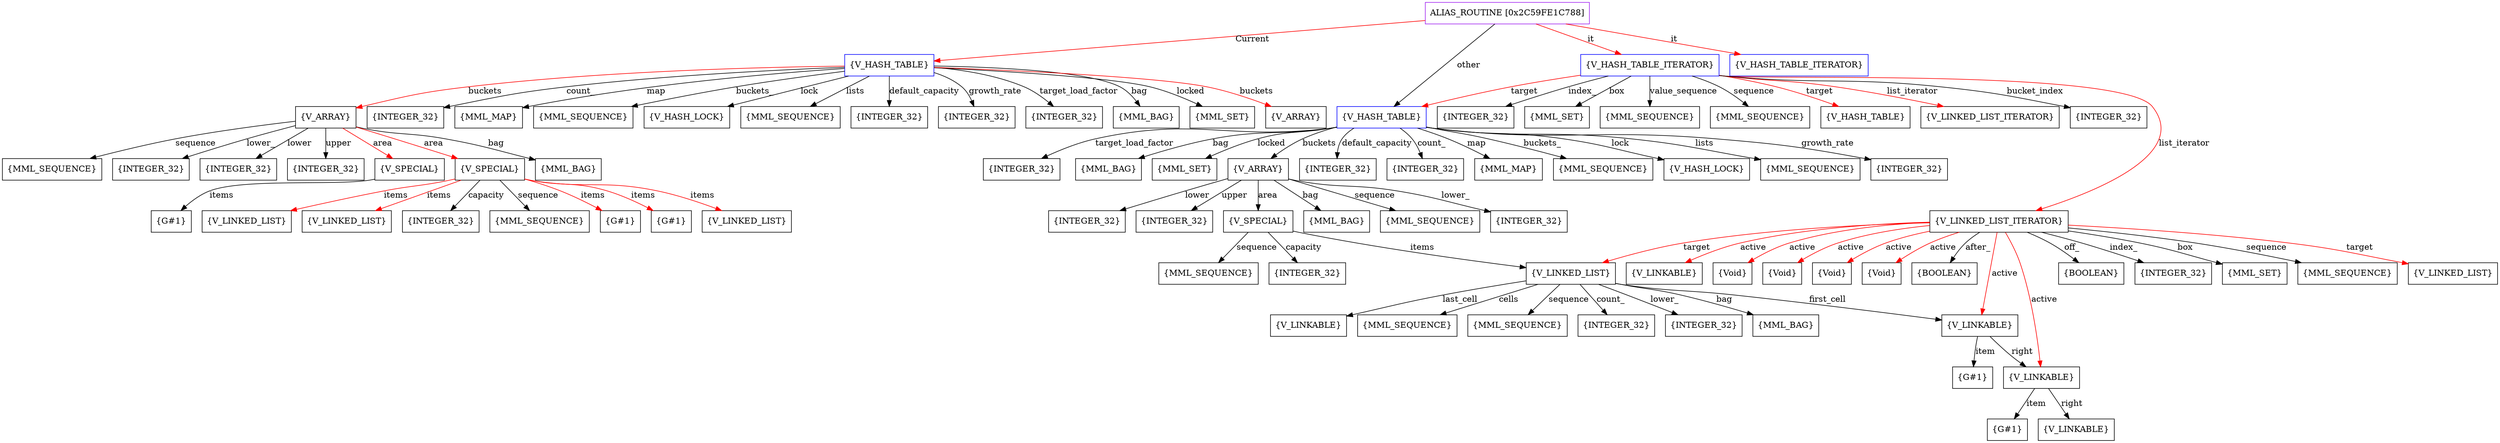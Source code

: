 digraph g {
	node [shape=box]
	b1[color=purple label=<ALIAS_ROUTINE [0x2C59FE1C788]>]
	b2[color=blue label=<{V_HASH_TABLE}>]
	b3[label=<{INTEGER_32}>]
	b4[label=<{INTEGER_32}>]
	b5[label=<{INTEGER_32}>]
	b6[label=<{MML_BAG}>]
	b7[label=<{MML_SET}>]
	b8[label=<{V_ARRAY}>]
	b9[label=<{V_ARRAY}>]
	b10[label=<{MML_BAG}>]
	b11[label=<{MML_SEQUENCE}>]
	b12[label=<{INTEGER_32}>]
	b13[label=<{INTEGER_32}>]
	b14[label=<{INTEGER_32}>]
	b15[label=<{V_SPECIAL}>]
	b16[label=<{G#1}>]
	b17[label=<{V_SPECIAL}>]
	b18[label=<{G#1}>]
	b19[label=<{G#1}>]
	b20[label=<{V_LINKED_LIST}>]
	b21[label=<{V_LINKED_LIST}>]
	b22[label=<{V_LINKED_LIST}>]
	b23[label=<{INTEGER_32}>]
	b24[label=<{MML_SEQUENCE}>]
	b25[label=<{INTEGER_32}>]
	b26[label=<{MML_MAP}>]
	b27[label=<{MML_SEQUENCE}>]
	b28[label=<{V_HASH_LOCK}>]
	b29[label=<{MML_SEQUENCE}>]
	b30[color=blue label=<{V_HASH_TABLE}>]
	b31[label=<{INTEGER_32}>]
	b32[label=<{INTEGER_32}>]
	b33[label=<{INTEGER_32}>]
	b34[label=<{MML_BAG}>]
	b35[label=<{MML_SET}>]
	b36[label=<{V_ARRAY}>]
	b37[label=<{MML_BAG}>]
	b38[label=<{MML_SEQUENCE}>]
	b39[label=<{INTEGER_32}>]
	b40[label=<{INTEGER_32}>]
	b41[label=<{INTEGER_32}>]
	b42[label=<{V_SPECIAL}>]
	b43[label=<{V_LINKED_LIST}>]
	b44[label=<{INTEGER_32}>]
	b45[label=<{MML_BAG}>]
	b46[label=<{MML_SEQUENCE}>]
	b47[label=<{INTEGER_32}>]
	b48[label=<{V_LINKABLE}>]
	b49[label=<{G#1}>]
	b50[label=<{V_LINKABLE}>]
	b51[label=<{G#1}>]
	b52[label=<{V_LINKABLE}>]
	b53[label=<{V_LINKABLE}>]
	b54[label=<{MML_SEQUENCE}>]
	b55[label=<{INTEGER_32}>]
	b56[label=<{MML_SEQUENCE}>]
	b57[label=<{INTEGER_32}>]
	b58[label=<{MML_MAP}>]
	b59[label=<{MML_SEQUENCE}>]
	b60[label=<{V_HASH_LOCK}>]
	b61[label=<{MML_SEQUENCE}>]
	b62[color=blue label=<{V_HASH_TABLE_ITERATOR}>]
	b63[color=blue label=<{V_HASH_TABLE_ITERATOR}>]
	b64[label=<{INTEGER_32}>]
	b65[label=<{MML_SET}>]
	b66[label=<{MML_SEQUENCE}>]
	b67[label=<{MML_SEQUENCE}>]
	b68[label=<{V_HASH_TABLE}>]
	b69[label=<{V_LINKED_LIST_ITERATOR}>]
	b70[label=<{V_LINKED_LIST_ITERATOR}>]
	b71[label=<{BOOLEAN}>]
	b72[label=<{INTEGER_32}>]
	b73[label=<{MML_SET}>]
	b74[label=<{MML_SEQUENCE}>]
	b75[label=<{V_LINKED_LIST}>]
	b76[label=<{V_LINKABLE}>]
	b77[label=<{Void}>]
	b78[label=<{Void}>]
	b79[label=<{Void}>]
	b80[label=<{Void}>]
	b81[label=<{BOOLEAN}>]
	b82[label=<{INTEGER_32}>]
	b1->b2[color=red label=<Current>]
	b2->b3[label=<default_capacity>]
	b2->b4[label=<growth_rate>]
	b2->b5[label=<target_load_factor>]
	b2->b6[label=<bag>]
	b2->b7[label=<locked>]
	b2->b8[color=red label=<buckets>]
	b2->b9[color=red label=<buckets>]
	b9->b10[label=<bag>]
	b9->b11[label=<sequence>]
	b9->b12[label=<lower_>]
	b9->b13[label=<lower>]
	b9->b14[label=<upper>]
	b9->b15[color=red label=<area>]
	b15->b16[label=<items>]
	b9->b17[color=red label=<area>]
	b17->b18[color=red label=<items>]
	b17->b19[color=red label=<items>]
	b17->b20[color=red label=<items>]
	b17->b21[color=red label=<items>]
	b17->b22[color=red label=<items>]
	b17->b23[label=<capacity>]
	b17->b24[label=<sequence>]
	b2->b25[label=<count_>]
	b2->b26[label=<map>]
	b2->b27[label=<buckets_>]
	b2->b28[label=<lock>]
	b2->b29[label=<lists>]
	b1->b30[label=<other>]
	b30->b31[label=<default_capacity>]
	b30->b32[label=<growth_rate>]
	b30->b33[label=<target_load_factor>]
	b30->b34[label=<bag>]
	b30->b35[label=<locked>]
	b30->b36[label=<buckets>]
	b36->b37[label=<bag>]
	b36->b38[label=<sequence>]
	b36->b39[label=<lower_>]
	b36->b40[label=<lower>]
	b36->b41[label=<upper>]
	b36->b42[label=<area>]
	b42->b43[label=<items>]
	b43->b44[label=<lower_>]
	b43->b45[label=<bag>]
	b43->b46[label=<sequence>]
	b43->b47[label=<count_>]
	b43->b48[label=<first_cell>]
	b48->b49[label=<item>]
	b48->b50[label=<right>]
	b50->b51[label=<item>]
	b50->b52[label=<right>]
	b43->b53[label=<last_cell>]
	b43->b54[label=<cells>]
	b42->b55[label=<capacity>]
	b42->b56[label=<sequence>]
	b30->b57[label=<count_>]
	b30->b58[label=<map>]
	b30->b59[label=<buckets_>]
	b30->b60[label=<lock>]
	b30->b61[label=<lists>]
	b1->b62[color=red label=<it>]
	b1->b63[color=red label=<it>]
	b63->b64[label=<index_>]
	b63->b65[label=<box>]
	b63->b66[label=<value_sequence>]
	b63->b67[label=<sequence>]
	b63->b68[color=red label=<target>]
	b63->b30[color=red label=<target>]
	b63->b69[color=red label=<list_iterator>]
	b63->b70[color=red label=<list_iterator>]
	b70->b71[label=<off_>]
	b70->b72[label=<index_>]
	b70->b73[label=<box>]
	b70->b74[label=<sequence>]
	b70->b75[color=red label=<target>]
	b70->b43[color=red label=<target>]
	b70->b76[color=red label=<active>]
	b70->b48[color=red label=<active>]
	b70->b77[color=red label=<active>]
	b70->b50[color=red label=<active>]
	b70->b78[color=red label=<active>]
	b70->b79[color=red label=<active>]
	b70->b80[color=red label=<active>]
	b70->b81[label=<after_>]
	b63->b82[label=<bucket_index>]
}
